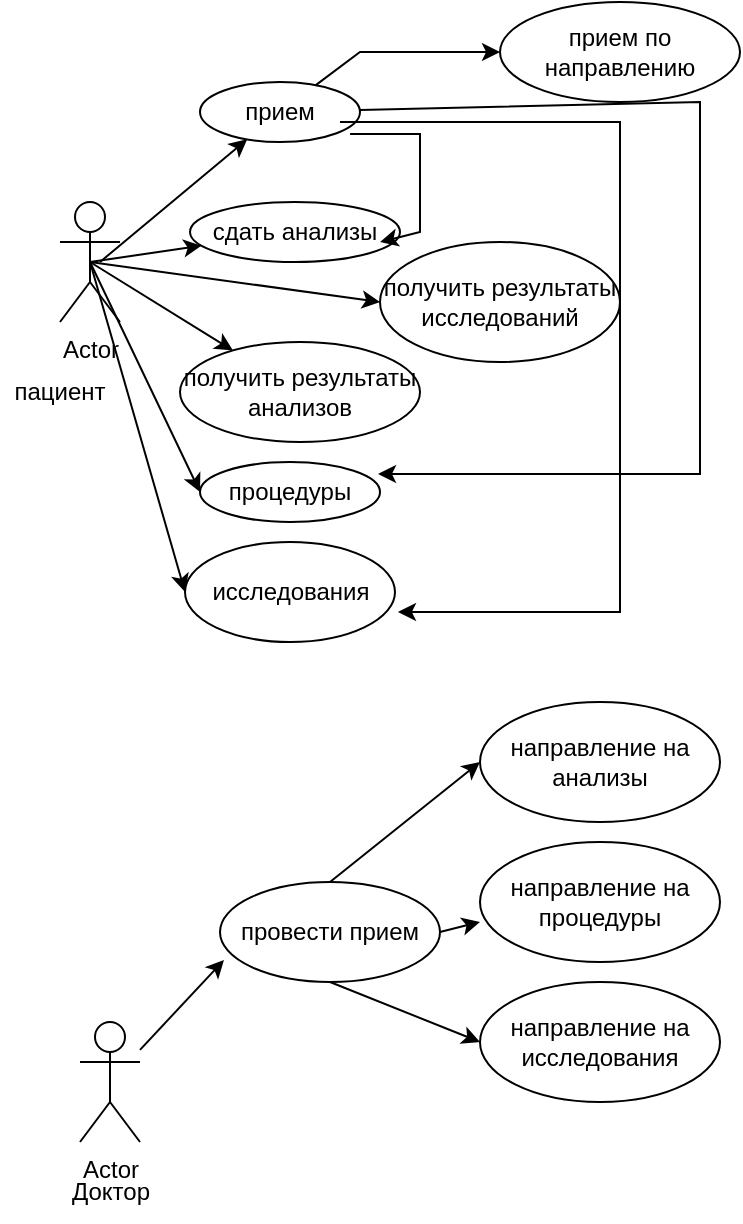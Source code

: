 <mxfile version="21.6.6" type="device">
  <diagram name="Страница 1" id="HoPoYD717KY3WY91U8NF">
    <mxGraphModel dx="880" dy="478" grid="1" gridSize="10" guides="1" tooltips="1" connect="1" arrows="1" fold="1" page="1" pageScale="1" pageWidth="827" pageHeight="1169" math="0" shadow="0">
      <root>
        <mxCell id="0" />
        <mxCell id="1" parent="0" />
        <mxCell id="qexRx43THfUtCxQFQo8f-1" value="Actor" style="shape=umlActor;verticalLabelPosition=bottom;verticalAlign=top;html=1;outlineConnect=0;" vertex="1" parent="1">
          <mxGeometry x="40" y="100" width="30" height="60" as="geometry" />
        </mxCell>
        <mxCell id="qexRx43THfUtCxQFQo8f-3" value="прием" style="ellipse;whiteSpace=wrap;html=1;" vertex="1" parent="1">
          <mxGeometry x="110" y="40" width="80" height="30" as="geometry" />
        </mxCell>
        <mxCell id="qexRx43THfUtCxQFQo8f-4" value="сдать анализы" style="ellipse;whiteSpace=wrap;html=1;" vertex="1" parent="1">
          <mxGeometry x="105" y="100" width="105" height="30" as="geometry" />
        </mxCell>
        <mxCell id="qexRx43THfUtCxQFQo8f-5" value="получить результаты анализов" style="ellipse;whiteSpace=wrap;html=1;" vertex="1" parent="1">
          <mxGeometry x="100" y="170" width="120" height="50" as="geometry" />
        </mxCell>
        <mxCell id="qexRx43THfUtCxQFQo8f-6" value="процедуры" style="ellipse;whiteSpace=wrap;html=1;" vertex="1" parent="1">
          <mxGeometry x="110" y="230" width="90" height="30" as="geometry" />
        </mxCell>
        <mxCell id="qexRx43THfUtCxQFQo8f-7" value="исследования" style="ellipse;whiteSpace=wrap;html=1;" vertex="1" parent="1">
          <mxGeometry x="102.5" y="270" width="105" height="50" as="geometry" />
        </mxCell>
        <mxCell id="qexRx43THfUtCxQFQo8f-8" value="" style="endArrow=classic;html=1;rounded=0;" edge="1" parent="1" target="qexRx43THfUtCxQFQo8f-3">
          <mxGeometry width="50" height="50" relative="1" as="geometry">
            <mxPoint x="60" y="130" as="sourcePoint" />
            <mxPoint x="440" y="220" as="targetPoint" />
            <Array as="points" />
          </mxGeometry>
        </mxCell>
        <mxCell id="qexRx43THfUtCxQFQo8f-9" value="" style="endArrow=classic;html=1;rounded=0;exitX=0.5;exitY=0.5;exitDx=0;exitDy=0;exitPerimeter=0;" edge="1" parent="1" source="qexRx43THfUtCxQFQo8f-1" target="qexRx43THfUtCxQFQo8f-4">
          <mxGeometry width="50" height="50" relative="1" as="geometry">
            <mxPoint x="390" y="270" as="sourcePoint" />
            <mxPoint x="440" y="220" as="targetPoint" />
          </mxGeometry>
        </mxCell>
        <mxCell id="qexRx43THfUtCxQFQo8f-10" value="" style="endArrow=classic;html=1;rounded=0;exitX=0.5;exitY=0.5;exitDx=0;exitDy=0;exitPerimeter=0;" edge="1" parent="1" source="qexRx43THfUtCxQFQo8f-1" target="qexRx43THfUtCxQFQo8f-5">
          <mxGeometry width="50" height="50" relative="1" as="geometry">
            <mxPoint x="390" y="270" as="sourcePoint" />
            <mxPoint x="440" y="220" as="targetPoint" />
          </mxGeometry>
        </mxCell>
        <mxCell id="qexRx43THfUtCxQFQo8f-11" value="" style="endArrow=classic;html=1;rounded=0;exitX=0.5;exitY=0.5;exitDx=0;exitDy=0;exitPerimeter=0;entryX=0;entryY=0.5;entryDx=0;entryDy=0;" edge="1" parent="1" source="qexRx43THfUtCxQFQo8f-1" target="qexRx43THfUtCxQFQo8f-6">
          <mxGeometry width="50" height="50" relative="1" as="geometry">
            <mxPoint x="390" y="270" as="sourcePoint" />
            <mxPoint x="440" y="220" as="targetPoint" />
          </mxGeometry>
        </mxCell>
        <mxCell id="qexRx43THfUtCxQFQo8f-12" value="" style="endArrow=classic;html=1;rounded=0;exitX=0.5;exitY=0.5;exitDx=0;exitDy=0;exitPerimeter=0;entryX=0;entryY=0.5;entryDx=0;entryDy=0;" edge="1" parent="1" source="qexRx43THfUtCxQFQo8f-1" target="qexRx43THfUtCxQFQo8f-7">
          <mxGeometry width="50" height="50" relative="1" as="geometry">
            <mxPoint x="390" y="270" as="sourcePoint" />
            <mxPoint x="440" y="220" as="targetPoint" />
          </mxGeometry>
        </mxCell>
        <mxCell id="qexRx43THfUtCxQFQo8f-13" value="пациент" style="text;html=1;strokeColor=none;fillColor=none;align=center;verticalAlign=middle;whiteSpace=wrap;rounded=0;" vertex="1" parent="1">
          <mxGeometry x="10" y="180" width="60" height="30" as="geometry" />
        </mxCell>
        <mxCell id="qexRx43THfUtCxQFQo8f-14" value="прием по направлению" style="ellipse;whiteSpace=wrap;html=1;" vertex="1" parent="1">
          <mxGeometry x="260" width="120" height="50" as="geometry" />
        </mxCell>
        <mxCell id="qexRx43THfUtCxQFQo8f-15" value="" style="endArrow=classic;html=1;rounded=0;" edge="1" parent="1" source="qexRx43THfUtCxQFQo8f-3" target="qexRx43THfUtCxQFQo8f-14">
          <mxGeometry width="50" height="50" relative="1" as="geometry">
            <mxPoint x="390" y="270" as="sourcePoint" />
            <mxPoint x="440" y="220" as="targetPoint" />
            <Array as="points">
              <mxPoint x="190" y="25" />
            </Array>
          </mxGeometry>
        </mxCell>
        <mxCell id="qexRx43THfUtCxQFQo8f-16" value="" style="endArrow=classic;html=1;rounded=0;exitX=0.938;exitY=0.867;exitDx=0;exitDy=0;exitPerimeter=0;entryX=0.905;entryY=0.667;entryDx=0;entryDy=0;entryPerimeter=0;" edge="1" parent="1" source="qexRx43THfUtCxQFQo8f-3" target="qexRx43THfUtCxQFQo8f-4">
          <mxGeometry width="50" height="50" relative="1" as="geometry">
            <mxPoint x="390" y="270" as="sourcePoint" />
            <mxPoint x="440" y="220" as="targetPoint" />
            <Array as="points">
              <mxPoint x="220" y="66" />
              <mxPoint x="220" y="115" />
            </Array>
          </mxGeometry>
        </mxCell>
        <mxCell id="qexRx43THfUtCxQFQo8f-17" value="" style="endArrow=classic;html=1;rounded=0;entryX=0.989;entryY=0.2;entryDx=0;entryDy=0;entryPerimeter=0;" edge="1" parent="1" source="qexRx43THfUtCxQFQo8f-3" target="qexRx43THfUtCxQFQo8f-6">
          <mxGeometry width="50" height="50" relative="1" as="geometry">
            <mxPoint x="390" y="270" as="sourcePoint" />
            <mxPoint x="440" y="220" as="targetPoint" />
            <Array as="points">
              <mxPoint x="360" y="50" />
              <mxPoint x="360" y="236" />
            </Array>
          </mxGeometry>
        </mxCell>
        <mxCell id="qexRx43THfUtCxQFQo8f-18" value="" style="endArrow=classic;html=1;rounded=0;exitX=0.875;exitY=0.667;exitDx=0;exitDy=0;exitPerimeter=0;entryX=1.014;entryY=0.7;entryDx=0;entryDy=0;entryPerimeter=0;" edge="1" parent="1" source="qexRx43THfUtCxQFQo8f-3" target="qexRx43THfUtCxQFQo8f-7">
          <mxGeometry width="50" height="50" relative="1" as="geometry">
            <mxPoint x="390" y="270" as="sourcePoint" />
            <mxPoint x="440" y="220" as="targetPoint" />
            <Array as="points">
              <mxPoint x="320" y="60" />
              <mxPoint x="320" y="305" />
            </Array>
          </mxGeometry>
        </mxCell>
        <mxCell id="qexRx43THfUtCxQFQo8f-19" value="Actor" style="shape=umlActor;verticalLabelPosition=bottom;verticalAlign=top;html=1;outlineConnect=0;" vertex="1" parent="1">
          <mxGeometry x="50" y="510" width="30" height="60" as="geometry" />
        </mxCell>
        <mxCell id="qexRx43THfUtCxQFQo8f-22" value="Доктор" style="text;html=1;align=center;verticalAlign=middle;resizable=0;points=[];autosize=1;strokeColor=none;fillColor=none;" vertex="1" parent="1">
          <mxGeometry x="35" y="580" width="60" height="30" as="geometry" />
        </mxCell>
        <mxCell id="qexRx43THfUtCxQFQo8f-23" value="провести прием" style="ellipse;whiteSpace=wrap;html=1;" vertex="1" parent="1">
          <mxGeometry x="120" y="440" width="110" height="50" as="geometry" />
        </mxCell>
        <mxCell id="qexRx43THfUtCxQFQo8f-24" value="направление на анализы" style="ellipse;whiteSpace=wrap;html=1;" vertex="1" parent="1">
          <mxGeometry x="250" y="350" width="120" height="60" as="geometry" />
        </mxCell>
        <mxCell id="qexRx43THfUtCxQFQo8f-25" value="направление на процедуры" style="ellipse;whiteSpace=wrap;html=1;" vertex="1" parent="1">
          <mxGeometry x="250" y="420" width="120" height="60" as="geometry" />
        </mxCell>
        <mxCell id="qexRx43THfUtCxQFQo8f-26" value="направление на исследования" style="ellipse;whiteSpace=wrap;html=1;" vertex="1" parent="1">
          <mxGeometry x="250" y="490" width="120" height="60" as="geometry" />
        </mxCell>
        <mxCell id="qexRx43THfUtCxQFQo8f-27" value="" style="endArrow=classic;html=1;rounded=0;entryX=0.018;entryY=0.78;entryDx=0;entryDy=0;entryPerimeter=0;" edge="1" parent="1" source="qexRx43THfUtCxQFQo8f-19" target="qexRx43THfUtCxQFQo8f-23">
          <mxGeometry width="50" height="50" relative="1" as="geometry">
            <mxPoint x="390" y="430" as="sourcePoint" />
            <mxPoint x="440" y="380" as="targetPoint" />
          </mxGeometry>
        </mxCell>
        <mxCell id="qexRx43THfUtCxQFQo8f-28" value="" style="endArrow=classic;html=1;rounded=0;exitX=0.5;exitY=0;exitDx=0;exitDy=0;entryX=0;entryY=0.5;entryDx=0;entryDy=0;" edge="1" parent="1" source="qexRx43THfUtCxQFQo8f-23" target="qexRx43THfUtCxQFQo8f-24">
          <mxGeometry width="50" height="50" relative="1" as="geometry">
            <mxPoint x="390" y="430" as="sourcePoint" />
            <mxPoint x="440" y="380" as="targetPoint" />
          </mxGeometry>
        </mxCell>
        <mxCell id="qexRx43THfUtCxQFQo8f-29" value="" style="endArrow=classic;html=1;rounded=0;exitX=1;exitY=0.5;exitDx=0;exitDy=0;" edge="1" parent="1" source="qexRx43THfUtCxQFQo8f-23">
          <mxGeometry width="50" height="50" relative="1" as="geometry">
            <mxPoint x="390" y="430" as="sourcePoint" />
            <mxPoint x="250" y="460" as="targetPoint" />
          </mxGeometry>
        </mxCell>
        <mxCell id="qexRx43THfUtCxQFQo8f-30" value="" style="endArrow=classic;html=1;rounded=0;exitX=0.5;exitY=1;exitDx=0;exitDy=0;entryX=0;entryY=0.5;entryDx=0;entryDy=0;" edge="1" parent="1" source="qexRx43THfUtCxQFQo8f-23" target="qexRx43THfUtCxQFQo8f-26">
          <mxGeometry width="50" height="50" relative="1" as="geometry">
            <mxPoint x="390" y="430" as="sourcePoint" />
            <mxPoint x="440" y="380" as="targetPoint" />
          </mxGeometry>
        </mxCell>
        <mxCell id="qexRx43THfUtCxQFQo8f-31" value="получить результаты исследований" style="ellipse;whiteSpace=wrap;html=1;" vertex="1" parent="1">
          <mxGeometry x="200" y="120" width="120" height="60" as="geometry" />
        </mxCell>
        <mxCell id="qexRx43THfUtCxQFQo8f-32" value="" style="endArrow=classic;html=1;rounded=0;exitX=0.5;exitY=0.5;exitDx=0;exitDy=0;exitPerimeter=0;entryX=0;entryY=0.5;entryDx=0;entryDy=0;" edge="1" parent="1" source="qexRx43THfUtCxQFQo8f-1" target="qexRx43THfUtCxQFQo8f-31">
          <mxGeometry width="50" height="50" relative="1" as="geometry">
            <mxPoint x="390" y="230" as="sourcePoint" />
            <mxPoint x="440" y="180" as="targetPoint" />
          </mxGeometry>
        </mxCell>
      </root>
    </mxGraphModel>
  </diagram>
</mxfile>
